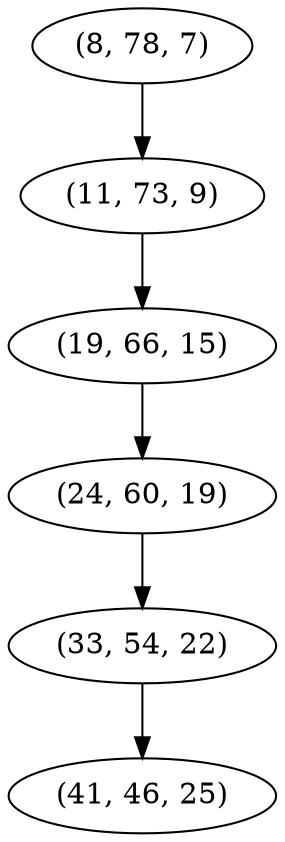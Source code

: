 digraph tree {
    "(8, 78, 7)";
    "(11, 73, 9)";
    "(19, 66, 15)";
    "(24, 60, 19)";
    "(33, 54, 22)";
    "(41, 46, 25)";
    "(8, 78, 7)" -> "(11, 73, 9)";
    "(11, 73, 9)" -> "(19, 66, 15)";
    "(19, 66, 15)" -> "(24, 60, 19)";
    "(24, 60, 19)" -> "(33, 54, 22)";
    "(33, 54, 22)" -> "(41, 46, 25)";
}

